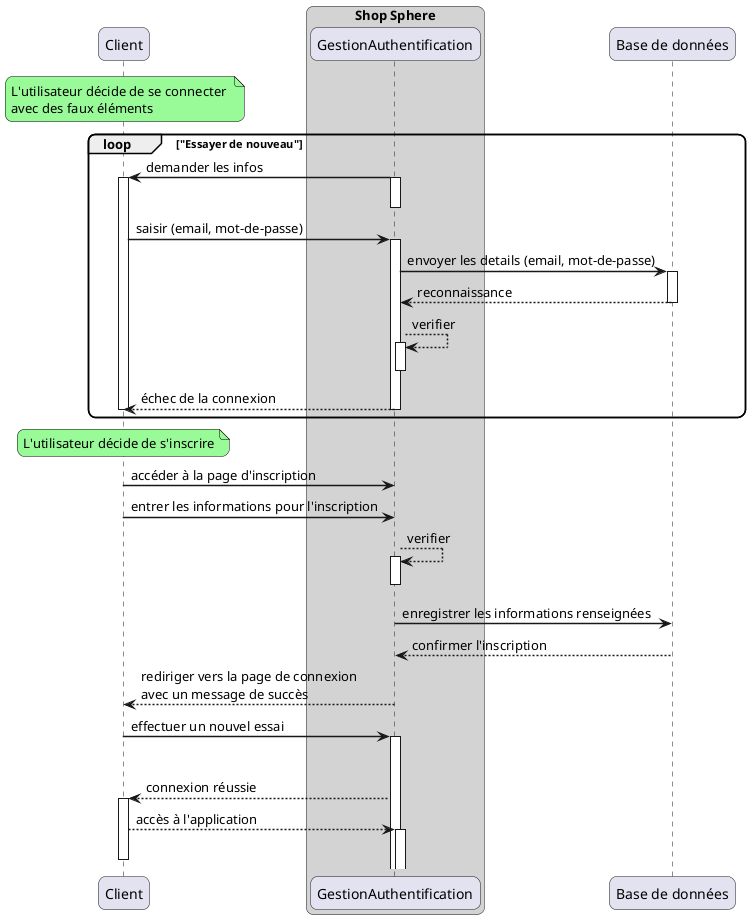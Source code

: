 @startuml


skinparam BoxPadding 10
skinparam sequenceArrowThickness 1.5
skinparam roundcorner 15
skinparam NoteBackgroundColor palegreen
skinparam NoteBorderColor black

participant "Client" as U
note over U: L'utilisateur décide de se connecter \navec des faux éléments

box "Shop Sphere" #LightGrey
    participant "GestionAuthentification" as GA
end box
participant "Base de données" as DB

loop "Essayer de nouveau"
GA -> U: demander les infos
activate U
activate GA
deactivate GA

U -> GA: saisir (email, mot-de-passe)
activate GA

GA -> DB: envoyer les details (email, mot-de-passe)
activate DB
DB --> GA: reconnaissance
deactivate DB

GA --> GA: verifier
activate GA
deactivate GA

GA --> U: échec de la connexion

deactivate GA
deactivate U
end loop



note over U: L'utilisateur décide de s'inscrire

U -> GA: accéder à la page d'inscription
U -> GA: entrer les informations pour l'inscription

GA --> GA: verifier
activate GA
deactivate GA

GA -> DB: enregistrer les informations renseignées
DB --> GA: confirmer l'inscription
GA --> U: rediriger vers la page de connexion \navec un message de succès

U -> GA: effectuer un nouvel essai
activate GA

deactivate U
GA --> U: connexion réussie
activate U
U --> GA: accès à l'application
activate GA
deactivate U

@enduml
